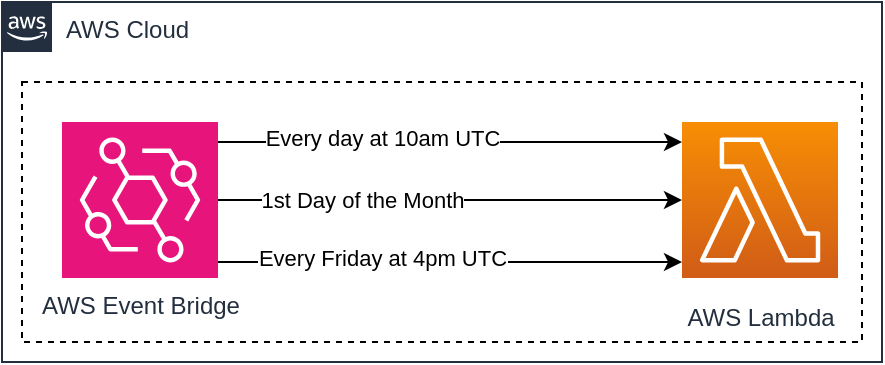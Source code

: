 <mxfile version="26.0.5">
  <diagram id="Ht1M8jgEwFfnCIfOTk4-" name="Page-1">
    <mxGraphModel dx="1314" dy="831" grid="1" gridSize="10" guides="1" tooltips="1" connect="1" arrows="1" fold="1" page="1" pageScale="1" pageWidth="1169" pageHeight="827" math="0" shadow="0">
      <root>
        <mxCell id="0" />
        <mxCell id="1" parent="0" />
        <mxCell id="UEzPUAAOIrF-is8g5C7q-75" value="AWS Cloud" style="points=[[0,0],[0.25,0],[0.5,0],[0.75,0],[1,0],[1,0.25],[1,0.5],[1,0.75],[1,1],[0.75,1],[0.5,1],[0.25,1],[0,1],[0,0.75],[0,0.5],[0,0.25]];outlineConnect=0;gradientColor=none;html=1;whiteSpace=wrap;fontSize=12;fontStyle=0;shape=mxgraph.aws4.group;grIcon=mxgraph.aws4.group_aws_cloud_alt;strokeColor=#232F3E;fillColor=none;verticalAlign=top;align=left;spacingLeft=30;fontColor=#232F3E;dashed=0;labelBackgroundColor=#ffffff;container=1;pointerEvents=0;collapsible=0;recursiveResize=0;" parent="1" vertex="1">
          <mxGeometry x="40" y="70" width="440" height="180" as="geometry" />
        </mxCell>
        <mxCell id="UEzPUAAOIrF-is8g5C7q-108" value="" style="rounded=0;whiteSpace=wrap;html=1;labelBackgroundColor=none;fillColor=none;dashed=1;container=1;pointerEvents=0;collapsible=0;recursiveResize=0;align=center;verticalAlign=top;" parent="UEzPUAAOIrF-is8g5C7q-75" vertex="1">
          <mxGeometry x="10" y="40" width="420" height="130" as="geometry" />
        </mxCell>
        <mxCell id="k6QqzRV5Goqya3b2VjuW-14" style="edgeStyle=orthogonalEdgeStyle;rounded=0;orthogonalLoop=1;jettySize=auto;html=1;" edge="1" parent="UEzPUAAOIrF-is8g5C7q-108" source="k6QqzRV5Goqya3b2VjuW-2" target="k6QqzRV5Goqya3b2VjuW-3">
          <mxGeometry relative="1" as="geometry" />
        </mxCell>
        <mxCell id="k6QqzRV5Goqya3b2VjuW-17" value="1st Day of the Month" style="edgeLabel;html=1;align=center;verticalAlign=middle;resizable=0;points=[];" vertex="1" connectable="0" parent="k6QqzRV5Goqya3b2VjuW-14">
          <mxGeometry x="-0.405" y="2" relative="1" as="geometry">
            <mxPoint x="3" y="2" as="offset" />
          </mxGeometry>
        </mxCell>
        <mxCell id="k6QqzRV5Goqya3b2VjuW-2" value="AWS Event Bridge" style="sketch=0;points=[[0,0,0],[0.25,0,0],[0.5,0,0],[0.75,0,0],[1,0,0],[0,1,0],[0.25,1,0],[0.5,1,0],[0.75,1,0],[1,1,0],[0,0.25,0],[0,0.5,0],[0,0.75,0],[1,0.25,0],[1,0.5,0],[1,0.75,0]];outlineConnect=0;fontColor=#232F3E;fillColor=#E7157B;strokeColor=#ffffff;dashed=0;verticalLabelPosition=bottom;verticalAlign=top;align=center;html=1;fontSize=12;fontStyle=0;aspect=fixed;shape=mxgraph.aws4.resourceIcon;resIcon=mxgraph.aws4.eventbridge;" vertex="1" parent="UEzPUAAOIrF-is8g5C7q-108">
          <mxGeometry x="20" y="20" width="78" height="78" as="geometry" />
        </mxCell>
        <mxCell id="k6QqzRV5Goqya3b2VjuW-3" value="AWS Lambda" style="outlineConnect=0;fontColor=#232F3E;gradientColor=#F78E04;gradientDirection=north;fillColor=#D05C17;strokeColor=#ffffff;dashed=0;verticalLabelPosition=bottom;verticalAlign=top;align=center;html=1;fontSize=12;fontStyle=0;aspect=fixed;shape=mxgraph.aws4.resourceIcon;resIcon=mxgraph.aws4.lambda;labelBackgroundColor=#ffffff;spacingTop=6;" vertex="1" parent="UEzPUAAOIrF-is8g5C7q-108">
          <mxGeometry x="330" y="20" width="78" height="78" as="geometry" />
        </mxCell>
        <mxCell id="k6QqzRV5Goqya3b2VjuW-18" style="edgeStyle=orthogonalEdgeStyle;rounded=0;orthogonalLoop=1;jettySize=auto;html=1;" edge="1" parent="UEzPUAAOIrF-is8g5C7q-108">
          <mxGeometry relative="1" as="geometry">
            <mxPoint x="98" y="90" as="sourcePoint" />
            <mxPoint x="330" y="90" as="targetPoint" />
          </mxGeometry>
        </mxCell>
        <mxCell id="k6QqzRV5Goqya3b2VjuW-19" value="Every Friday at 4pm UTC" style="edgeLabel;html=1;align=center;verticalAlign=middle;resizable=0;points=[];" vertex="1" connectable="0" parent="k6QqzRV5Goqya3b2VjuW-18">
          <mxGeometry x="-0.405" y="2" relative="1" as="geometry">
            <mxPoint x="13" as="offset" />
          </mxGeometry>
        </mxCell>
        <mxCell id="k6QqzRV5Goqya3b2VjuW-20" style="edgeStyle=orthogonalEdgeStyle;rounded=0;orthogonalLoop=1;jettySize=auto;html=1;" edge="1" parent="UEzPUAAOIrF-is8g5C7q-108">
          <mxGeometry relative="1" as="geometry">
            <mxPoint x="98" y="30" as="sourcePoint" />
            <mxPoint x="330" y="30" as="targetPoint" />
          </mxGeometry>
        </mxCell>
        <mxCell id="k6QqzRV5Goqya3b2VjuW-21" value="Every day at 10am UTC" style="edgeLabel;html=1;align=center;verticalAlign=middle;resizable=0;points=[];" vertex="1" connectable="0" parent="k6QqzRV5Goqya3b2VjuW-20">
          <mxGeometry x="-0.405" y="2" relative="1" as="geometry">
            <mxPoint x="13" as="offset" />
          </mxGeometry>
        </mxCell>
      </root>
    </mxGraphModel>
  </diagram>
</mxfile>
